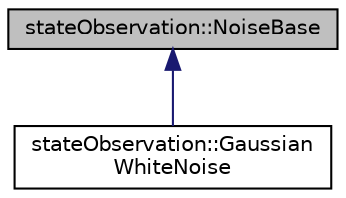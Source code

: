 digraph "stateObservation::NoiseBase"
{
  edge [fontname="Helvetica",fontsize="10",labelfontname="Helvetica",labelfontsize="10"];
  node [fontname="Helvetica",fontsize="10",shape=record];
  Node0 [label="stateObservation::NoiseBase",height=0.2,width=0.4,color="black", fillcolor="grey75", style="filled", fontcolor="black"];
  Node0 -> Node1 [dir="back",color="midnightblue",fontsize="10",style="solid",fontname="Helvetica"];
  Node1 [label="stateObservation::Gaussian\lWhiteNoise",height=0.2,width=0.4,color="black", fillcolor="white", style="filled",URL="$classstateObservation_1_1GaussianWhiteNoise.html",tooltip="The class derivates the NoiseBase class to implement a gaussian white noise with a given covariance m..."];
}
